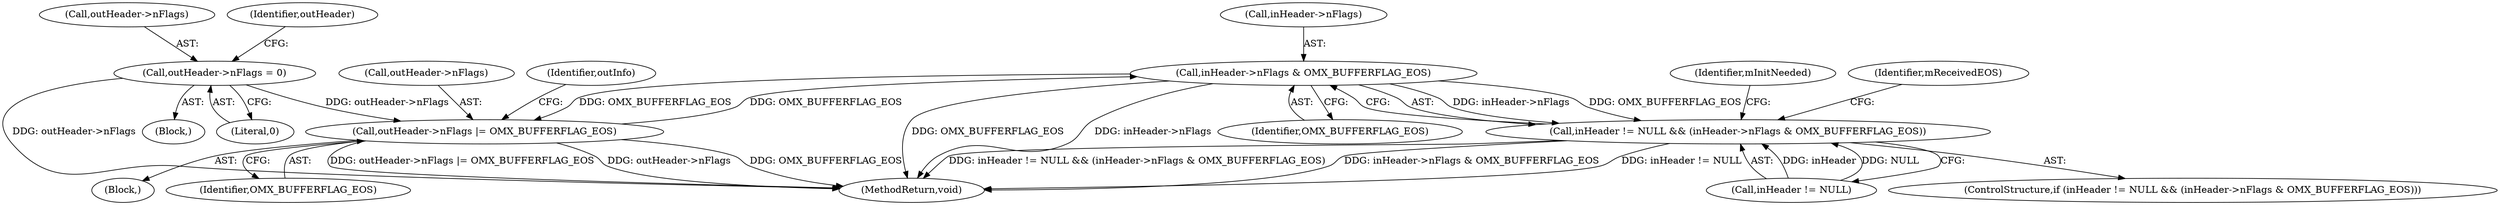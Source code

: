 digraph "0_Android_918eeaa29d99d257282fafec931b4bda0e3bae12_3@pointer" {
"1000200" [label="(Call,inHeader->nFlags & OMX_BUFFERFLAG_EOS)"];
"1000635" [label="(Call,outHeader->nFlags |= OMX_BUFFERFLAG_EOS)"];
"1000180" [label="(Call,outHeader->nFlags = 0)"];
"1000200" [label="(Call,inHeader->nFlags & OMX_BUFFERFLAG_EOS)"];
"1000196" [label="(Call,inHeader != NULL && (inHeader->nFlags & OMX_BUFFERFLAG_EOS))"];
"1000187" [label="(Identifier,outHeader)"];
"1000629" [label="(Block,)"];
"1000200" [label="(Call,inHeader->nFlags & OMX_BUFFERFLAG_EOS)"];
"1000139" [label="(Block,)"];
"1000184" [label="(Literal,0)"];
"1000639" [label="(Identifier,OMX_BUFFERFLAG_EOS)"];
"1000642" [label="(Identifier,outInfo)"];
"1000180" [label="(Call,outHeader->nFlags = 0)"];
"1000197" [label="(Call,inHeader != NULL)"];
"1000635" [label="(Call,outHeader->nFlags |= OMX_BUFFERFLAG_EOS)"];
"1000636" [label="(Call,outHeader->nFlags)"];
"1000195" [label="(ControlStructure,if (inHeader != NULL && (inHeader->nFlags & OMX_BUFFERFLAG_EOS)))"];
"1000207" [label="(Identifier,mReceivedEOS)"];
"1000204" [label="(Identifier,OMX_BUFFERFLAG_EOS)"];
"1000181" [label="(Call,outHeader->nFlags)"];
"1000231" [label="(Identifier,mInitNeeded)"];
"1000201" [label="(Call,inHeader->nFlags)"];
"1000196" [label="(Call,inHeader != NULL && (inHeader->nFlags & OMX_BUFFERFLAG_EOS))"];
"1000676" [label="(MethodReturn,void)"];
"1000200" -> "1000196"  [label="AST: "];
"1000200" -> "1000204"  [label="CFG: "];
"1000201" -> "1000200"  [label="AST: "];
"1000204" -> "1000200"  [label="AST: "];
"1000196" -> "1000200"  [label="CFG: "];
"1000200" -> "1000676"  [label="DDG: inHeader->nFlags"];
"1000200" -> "1000676"  [label="DDG: OMX_BUFFERFLAG_EOS"];
"1000200" -> "1000196"  [label="DDG: inHeader->nFlags"];
"1000200" -> "1000196"  [label="DDG: OMX_BUFFERFLAG_EOS"];
"1000635" -> "1000200"  [label="DDG: OMX_BUFFERFLAG_EOS"];
"1000200" -> "1000635"  [label="DDG: OMX_BUFFERFLAG_EOS"];
"1000635" -> "1000629"  [label="AST: "];
"1000635" -> "1000639"  [label="CFG: "];
"1000636" -> "1000635"  [label="AST: "];
"1000639" -> "1000635"  [label="AST: "];
"1000642" -> "1000635"  [label="CFG: "];
"1000635" -> "1000676"  [label="DDG: OMX_BUFFERFLAG_EOS"];
"1000635" -> "1000676"  [label="DDG: outHeader->nFlags |= OMX_BUFFERFLAG_EOS"];
"1000635" -> "1000676"  [label="DDG: outHeader->nFlags"];
"1000180" -> "1000635"  [label="DDG: outHeader->nFlags"];
"1000180" -> "1000139"  [label="AST: "];
"1000180" -> "1000184"  [label="CFG: "];
"1000181" -> "1000180"  [label="AST: "];
"1000184" -> "1000180"  [label="AST: "];
"1000187" -> "1000180"  [label="CFG: "];
"1000180" -> "1000676"  [label="DDG: outHeader->nFlags"];
"1000196" -> "1000195"  [label="AST: "];
"1000196" -> "1000197"  [label="CFG: "];
"1000197" -> "1000196"  [label="AST: "];
"1000207" -> "1000196"  [label="CFG: "];
"1000231" -> "1000196"  [label="CFG: "];
"1000196" -> "1000676"  [label="DDG: inHeader->nFlags & OMX_BUFFERFLAG_EOS"];
"1000196" -> "1000676"  [label="DDG: inHeader != NULL"];
"1000196" -> "1000676"  [label="DDG: inHeader != NULL && (inHeader->nFlags & OMX_BUFFERFLAG_EOS)"];
"1000197" -> "1000196"  [label="DDG: inHeader"];
"1000197" -> "1000196"  [label="DDG: NULL"];
}
